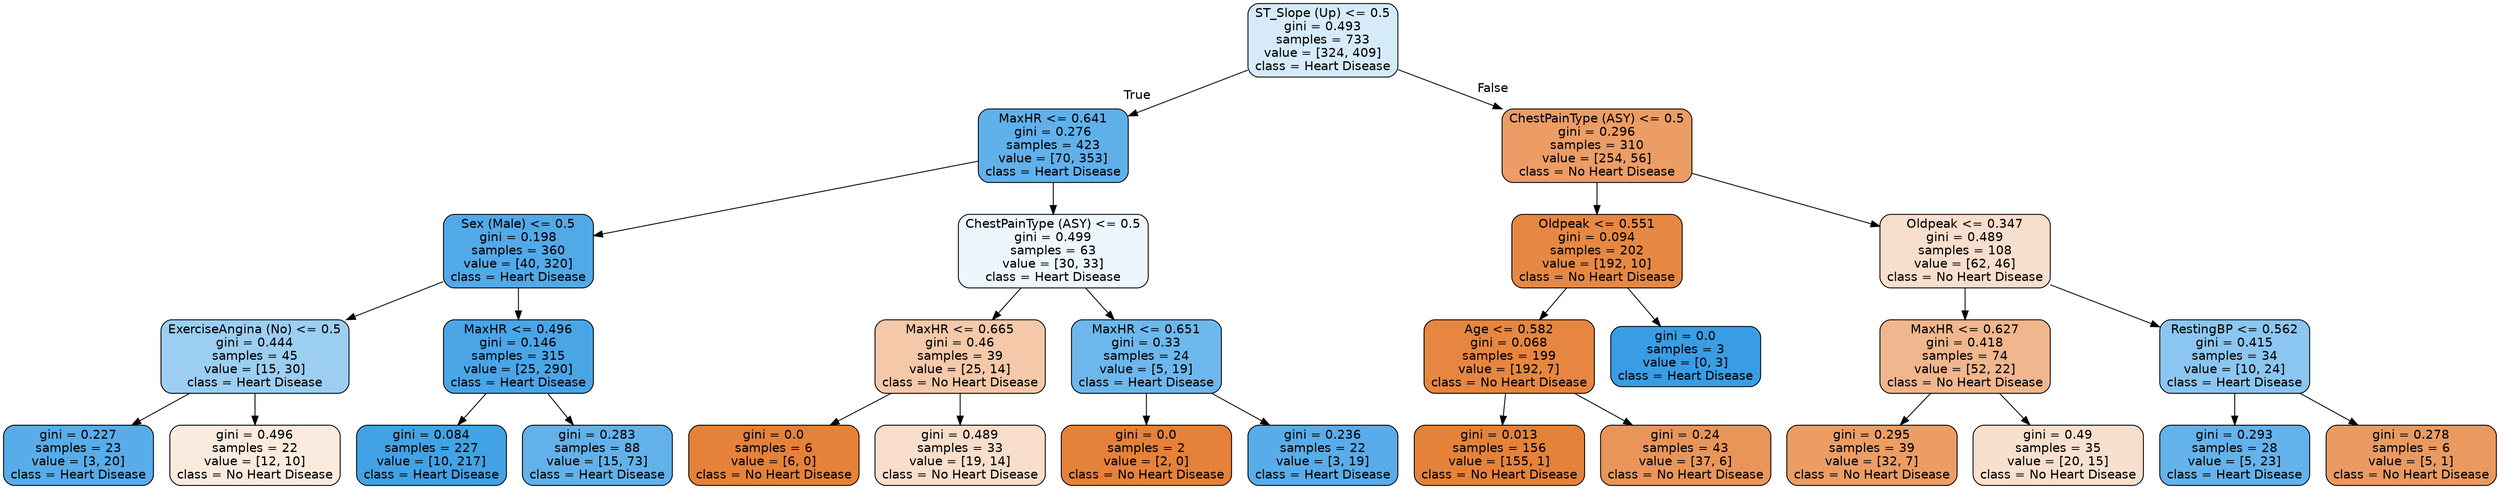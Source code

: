 digraph Tree {
node [shape=box, style="filled, rounded", color="black", fontname="helvetica"] ;
edge [fontname="helvetica"] ;
0 [label="ST_Slope (Up) <= 0.5\ngini = 0.493\nsamples = 733\nvalue = [324, 409]\nclass = Heart Disease", fillcolor="#d6ebfa"] ;
1 [label="MaxHR <= 0.641\ngini = 0.276\nsamples = 423\nvalue = [70, 353]\nclass = Heart Disease", fillcolor="#60b0ea"] ;
0 -> 1 [labeldistance=2.5, labelangle=45, headlabel="True"] ;
2 [label="Sex (Male) <= 0.5\ngini = 0.198\nsamples = 360\nvalue = [40, 320]\nclass = Heart Disease", fillcolor="#52a9e8"] ;
1 -> 2 ;
3 [label="ExerciseAngina (No) <= 0.5\ngini = 0.444\nsamples = 45\nvalue = [15, 30]\nclass = Heart Disease", fillcolor="#9ccef2"] ;
2 -> 3 ;
4 [label="gini = 0.227\nsamples = 23\nvalue = [3, 20]\nclass = Heart Disease", fillcolor="#57ace9"] ;
3 -> 4 ;
5 [label="gini = 0.496\nsamples = 22\nvalue = [12, 10]\nclass = No Heart Disease", fillcolor="#fbeade"] ;
3 -> 5 ;
6 [label="MaxHR <= 0.496\ngini = 0.146\nsamples = 315\nvalue = [25, 290]\nclass = Heart Disease", fillcolor="#4aa5e7"] ;
2 -> 6 ;
7 [label="gini = 0.084\nsamples = 227\nvalue = [10, 217]\nclass = Heart Disease", fillcolor="#42a2e6"] ;
6 -> 7 ;
8 [label="gini = 0.283\nsamples = 88\nvalue = [15, 73]\nclass = Heart Disease", fillcolor="#62b1ea"] ;
6 -> 8 ;
9 [label="ChestPainType (ASY) <= 0.5\ngini = 0.499\nsamples = 63\nvalue = [30, 33]\nclass = Heart Disease", fillcolor="#edf6fd"] ;
1 -> 9 ;
10 [label="MaxHR <= 0.665\ngini = 0.46\nsamples = 39\nvalue = [25, 14]\nclass = No Heart Disease", fillcolor="#f4c8a8"] ;
9 -> 10 ;
11 [label="gini = 0.0\nsamples = 6\nvalue = [6, 0]\nclass = No Heart Disease", fillcolor="#e58139"] ;
10 -> 11 ;
12 [label="gini = 0.489\nsamples = 33\nvalue = [19, 14]\nclass = No Heart Disease", fillcolor="#f8decb"] ;
10 -> 12 ;
13 [label="MaxHR <= 0.651\ngini = 0.33\nsamples = 24\nvalue = [5, 19]\nclass = Heart Disease", fillcolor="#6db7ec"] ;
9 -> 13 ;
14 [label="gini = 0.0\nsamples = 2\nvalue = [2, 0]\nclass = No Heart Disease", fillcolor="#e58139"] ;
13 -> 14 ;
15 [label="gini = 0.236\nsamples = 22\nvalue = [3, 19]\nclass = Heart Disease", fillcolor="#58ace9"] ;
13 -> 15 ;
16 [label="ChestPainType (ASY) <= 0.5\ngini = 0.296\nsamples = 310\nvalue = [254, 56]\nclass = No Heart Disease", fillcolor="#eb9d65"] ;
0 -> 16 [labeldistance=2.5, labelangle=-45, headlabel="False"] ;
17 [label="Oldpeak <= 0.551\ngini = 0.094\nsamples = 202\nvalue = [192, 10]\nclass = No Heart Disease", fillcolor="#e68843"] ;
16 -> 17 ;
18 [label="Age <= 0.582\ngini = 0.068\nsamples = 199\nvalue = [192, 7]\nclass = No Heart Disease", fillcolor="#e68640"] ;
17 -> 18 ;
19 [label="gini = 0.013\nsamples = 156\nvalue = [155, 1]\nclass = No Heart Disease", fillcolor="#e5823a"] ;
18 -> 19 ;
20 [label="gini = 0.24\nsamples = 43\nvalue = [37, 6]\nclass = No Heart Disease", fillcolor="#e99559"] ;
18 -> 20 ;
21 [label="gini = 0.0\nsamples = 3\nvalue = [0, 3]\nclass = Heart Disease", fillcolor="#399de5"] ;
17 -> 21 ;
22 [label="Oldpeak <= 0.347\ngini = 0.489\nsamples = 108\nvalue = [62, 46]\nclass = No Heart Disease", fillcolor="#f8decc"] ;
16 -> 22 ;
23 [label="MaxHR <= 0.627\ngini = 0.418\nsamples = 74\nvalue = [52, 22]\nclass = No Heart Disease", fillcolor="#f0b68d"] ;
22 -> 23 ;
24 [label="gini = 0.295\nsamples = 39\nvalue = [32, 7]\nclass = No Heart Disease", fillcolor="#eb9d64"] ;
23 -> 24 ;
25 [label="gini = 0.49\nsamples = 35\nvalue = [20, 15]\nclass = No Heart Disease", fillcolor="#f8e0ce"] ;
23 -> 25 ;
26 [label="RestingBP <= 0.562\ngini = 0.415\nsamples = 34\nvalue = [10, 24]\nclass = Heart Disease", fillcolor="#8bc6f0"] ;
22 -> 26 ;
27 [label="gini = 0.293\nsamples = 28\nvalue = [5, 23]\nclass = Heart Disease", fillcolor="#64b2eb"] ;
26 -> 27 ;
28 [label="gini = 0.278\nsamples = 6\nvalue = [5, 1]\nclass = No Heart Disease", fillcolor="#ea9a61"] ;
26 -> 28 ;
}